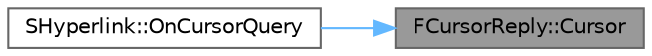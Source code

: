 digraph "FCursorReply::Cursor"
{
 // INTERACTIVE_SVG=YES
 // LATEX_PDF_SIZE
  bgcolor="transparent";
  edge [fontname=Helvetica,fontsize=10,labelfontname=Helvetica,labelfontsize=10];
  node [fontname=Helvetica,fontsize=10,shape=box,height=0.2,width=0.4];
  rankdir="RL";
  Node1 [id="Node000001",label="FCursorReply::Cursor",height=0.2,width=0.4,color="gray40", fillcolor="grey60", style="filled", fontcolor="black",tooltip="Respond with a specific cursor."];
  Node1 -> Node2 [id="edge1_Node000001_Node000002",dir="back",color="steelblue1",style="solid",tooltip=" "];
  Node2 [id="Node000002",label="SHyperlink::OnCursorQuery",height=0.2,width=0.4,color="grey40", fillcolor="white", style="filled",URL="$de/d13/classSHyperlink.html#a5edb9e045485bc78c28015e8fbbf2d77",tooltip="The system asks each widget under the mouse to provide a cursor."];
}
